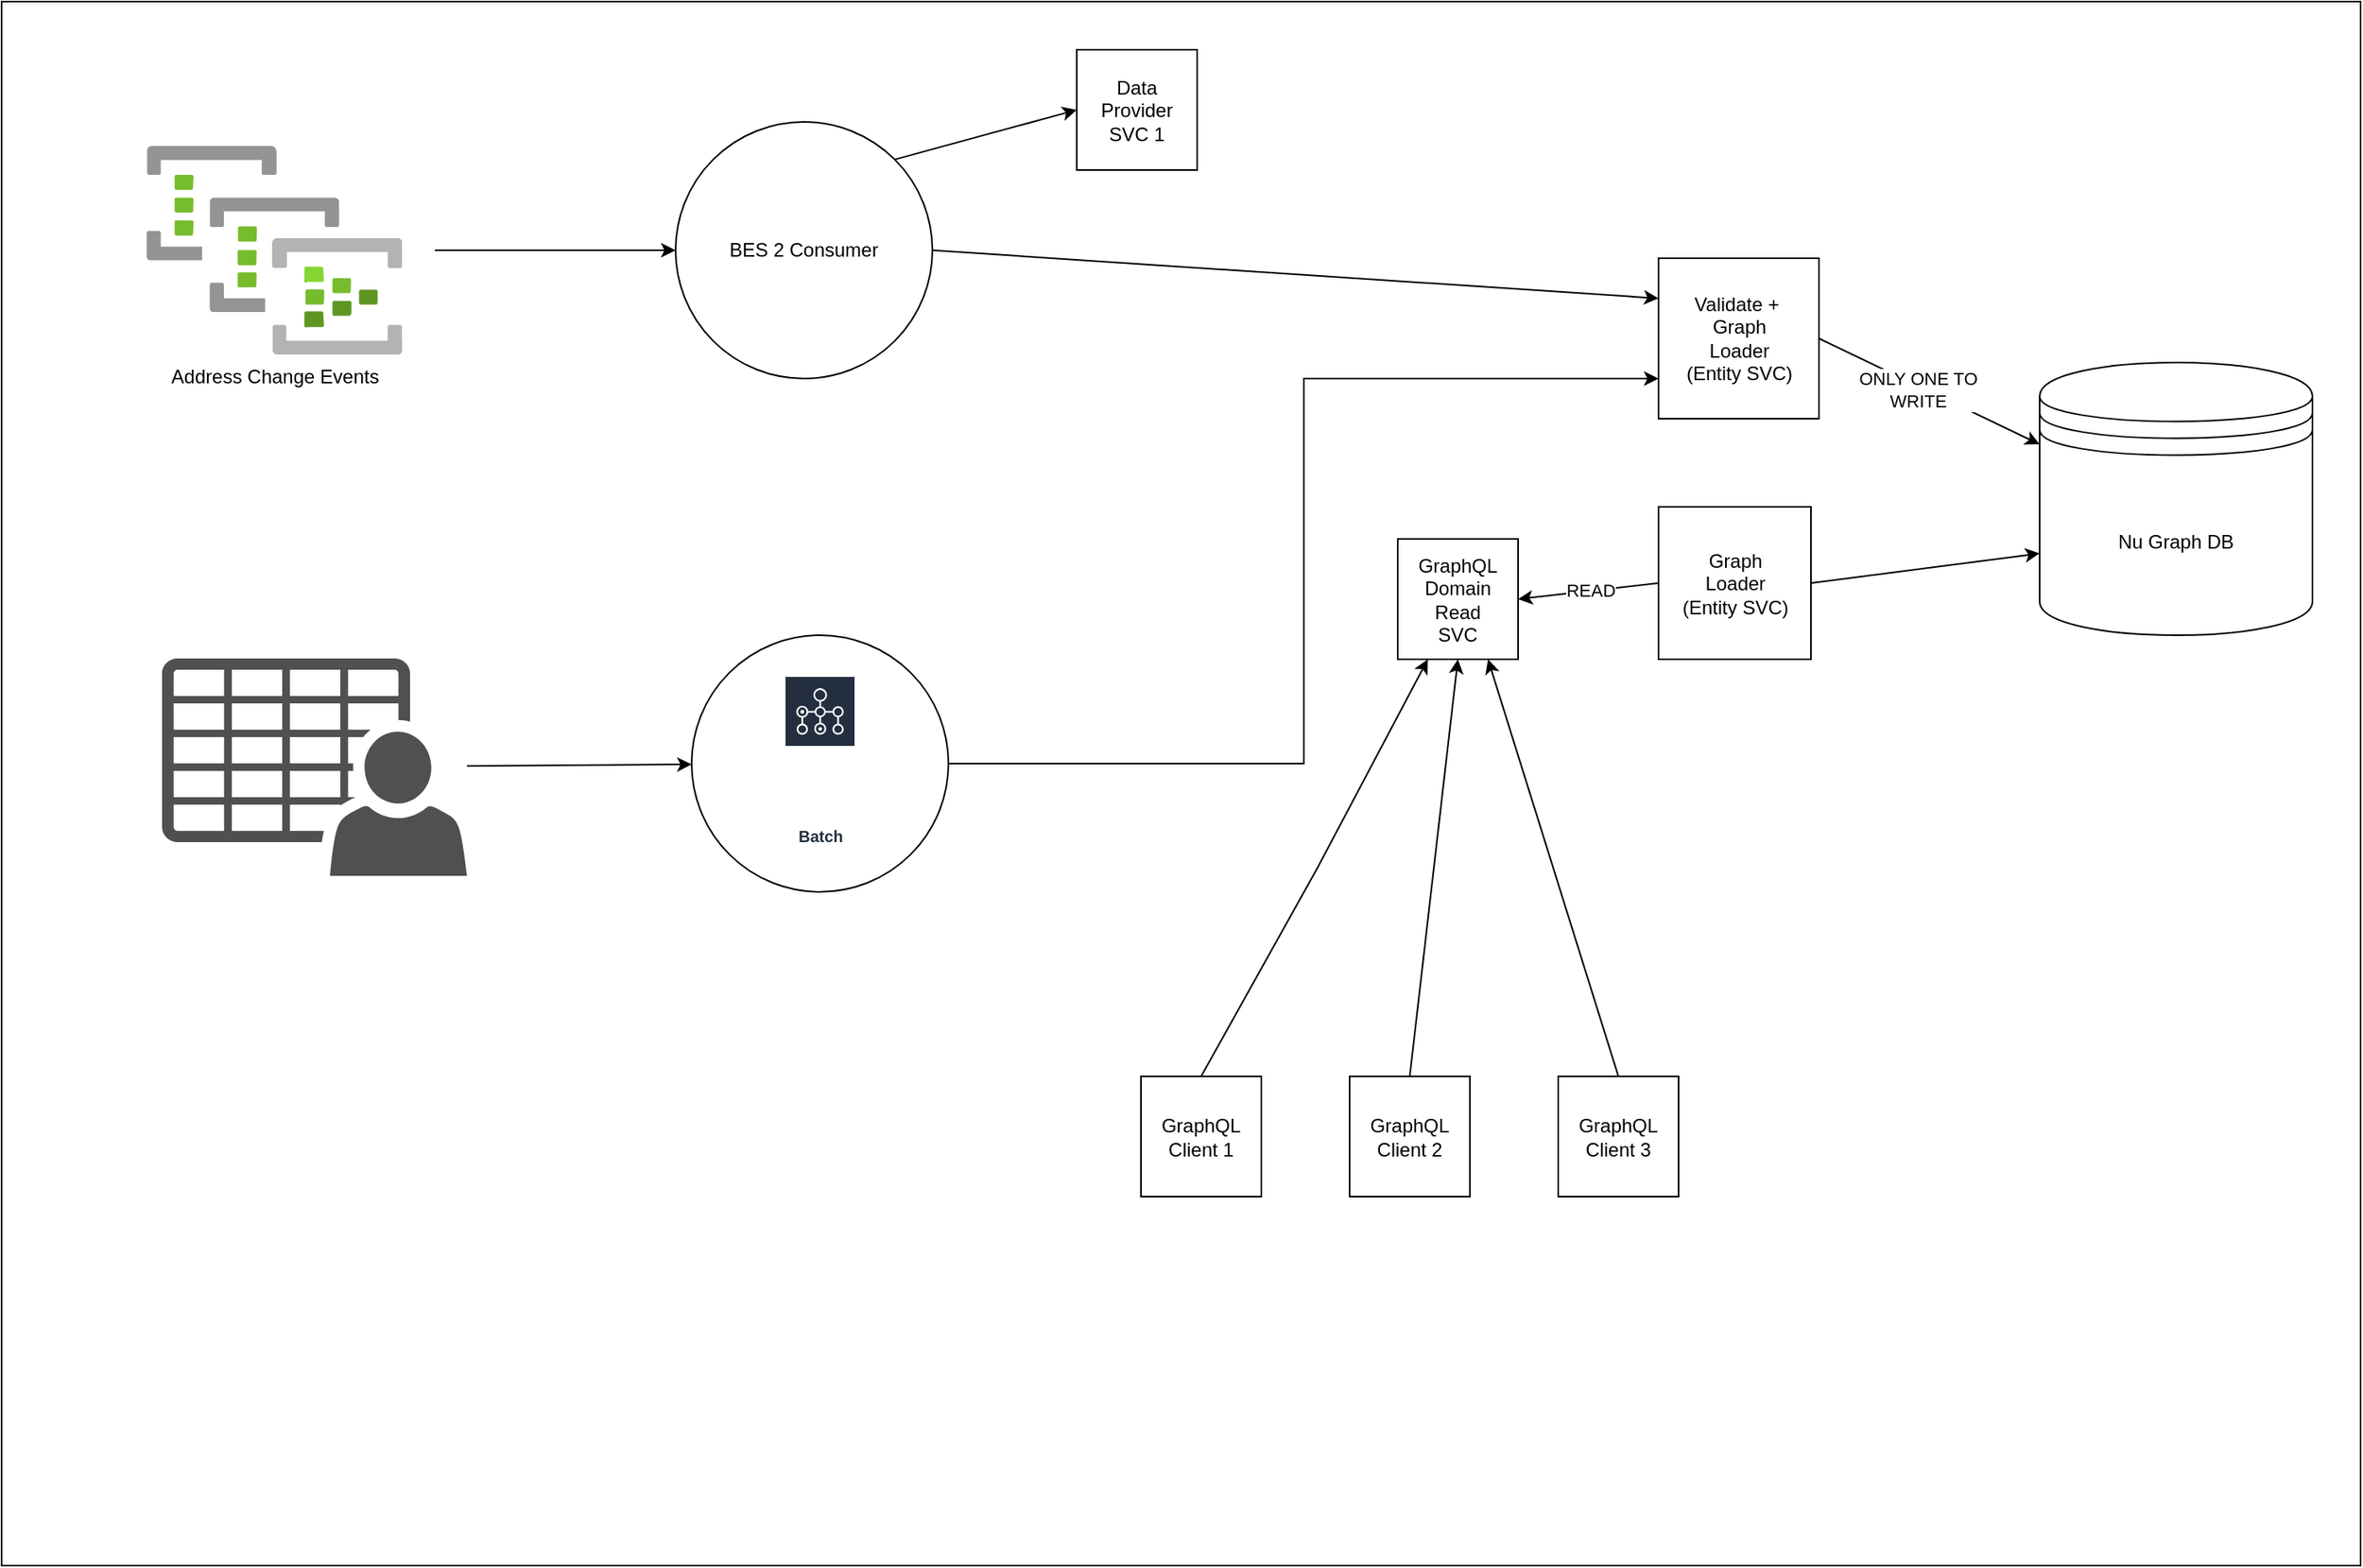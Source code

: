 <mxfile version="20.2.3" type="github">
  <diagram name="Page-1" id="3e8102d1-ef87-2e61-34e1-82d9a586fe2e">
    <mxGraphModel dx="2580" dy="1043" grid="1" gridSize="10" guides="1" tooltips="1" connect="1" arrows="1" fold="1" page="1" pageScale="1" pageWidth="1100" pageHeight="850" background="none" math="0" shadow="0">
      <root>
        <mxCell id="0" />
        <mxCell id="1" parent="0" />
        <mxCell id="BsLqfHVQ3I9S9sorvKdy-30" value="" style="rounded=0;whiteSpace=wrap;html=1;fillStyle=dots;fillColor=none;gradientColor=default;" vertex="1" parent="1">
          <mxGeometry x="-140" y="90" width="1470" height="975" as="geometry" />
        </mxCell>
        <mxCell id="BsLqfHVQ3I9S9sorvKdy-19" value="Graph &lt;br&gt;Loader&lt;br&gt;(Entity SVC)" style="whiteSpace=wrap;html=1;aspect=fixed;fillStyle=dots;fillColor=none;gradientColor=default;" vertex="1" parent="1">
          <mxGeometry x="892.5" y="405" width="95" height="95" as="geometry" />
        </mxCell>
        <mxCell id="BsLqfHVQ3I9S9sorvKdy-9" value="Nu Graph DB" style="shape=datastore;whiteSpace=wrap;html=1;fillStyle=solid;fillColor=#FFFFFF;" vertex="1" parent="1">
          <mxGeometry x="1130" y="315" width="170" height="170" as="geometry" />
        </mxCell>
        <mxCell id="BsLqfHVQ3I9S9sorvKdy-10" value="BES 2 Consumer&lt;br&gt;" style="ellipse;whiteSpace=wrap;html=1;aspect=fixed;fillStyle=solid;fillColor=#FFFFFF;" vertex="1" parent="1">
          <mxGeometry x="280" y="165" width="160" height="160" as="geometry" />
        </mxCell>
        <mxCell id="BsLqfHVQ3I9S9sorvKdy-11" value="" style="ellipse;whiteSpace=wrap;html=1;aspect=fixed;fillStyle=solid;fillColor=#FFFFFF;" vertex="1" parent="1">
          <mxGeometry x="290" y="485" width="160" height="160" as="geometry" />
        </mxCell>
        <mxCell id="BsLqfHVQ3I9S9sorvKdy-12" value="Address Change Events" style="aspect=fixed;html=1;points=[];align=center;image;fontSize=12;image=img/lib/azure2/analytics/Event_Hub_Clusters.svg;fillStyle=solid;fillColor=#FFFFFF;" vertex="1" parent="1">
          <mxGeometry x="-50" y="180" width="160" height="130" as="geometry" />
        </mxCell>
        <mxCell id="BsLqfHVQ3I9S9sorvKdy-13" value="Batch" style="sketch=0;outlineConnect=0;fontColor=#232F3E;gradientColor=none;strokeColor=#ffffff;fillColor=#232F3E;dashed=0;verticalLabelPosition=middle;verticalAlign=bottom;align=center;html=1;whiteSpace=wrap;fontSize=10;fontStyle=1;spacing=3;shape=mxgraph.aws4.productIcon;prIcon=mxgraph.aws4.batch;fillStyle=solid;" vertex="1" parent="1">
          <mxGeometry x="347.5" y="510" width="45" height="110" as="geometry" />
        </mxCell>
        <mxCell id="BsLqfHVQ3I9S9sorvKdy-14" value="" style="sketch=0;pointerEvents=1;shadow=0;dashed=0;html=1;strokeColor=none;fillColor=#505050;labelPosition=center;verticalLabelPosition=bottom;verticalAlign=top;outlineConnect=0;align=center;shape=mxgraph.office.users.csv_file;fillStyle=solid;" vertex="1" parent="1">
          <mxGeometry x="-40" y="499.5" width="190" height="135.5" as="geometry" />
        </mxCell>
        <mxCell id="BsLqfHVQ3I9S9sorvKdy-15" value="" style="endArrow=classic;html=1;rounded=0;entryX=0;entryY=0.5;entryDx=0;entryDy=0;" edge="1" parent="1" target="BsLqfHVQ3I9S9sorvKdy-10">
          <mxGeometry width="50" height="50" relative="1" as="geometry">
            <mxPoint x="130" y="245" as="sourcePoint" />
            <mxPoint x="210" y="185" as="targetPoint" />
          </mxGeometry>
        </mxCell>
        <mxCell id="BsLqfHVQ3I9S9sorvKdy-16" value="" style="endArrow=classic;html=1;rounded=0;" edge="1" parent="1" source="BsLqfHVQ3I9S9sorvKdy-14" target="BsLqfHVQ3I9S9sorvKdy-11">
          <mxGeometry width="50" height="50" relative="1" as="geometry">
            <mxPoint x="210" y="525" as="sourcePoint" />
            <mxPoint x="260" y="475" as="targetPoint" />
          </mxGeometry>
        </mxCell>
        <mxCell id="BsLqfHVQ3I9S9sorvKdy-31" value="" style="endArrow=classic;html=1;rounded=0;entryX=0;entryY=0.25;entryDx=0;entryDy=0;exitX=1;exitY=0.5;exitDx=0;exitDy=0;" edge="1" parent="1" source="BsLqfHVQ3I9S9sorvKdy-10" target="BsLqfHVQ3I9S9sorvKdy-54">
          <mxGeometry width="50" height="50" relative="1" as="geometry">
            <mxPoint x="140" y="255" as="sourcePoint" />
            <mxPoint x="730" y="362.5" as="targetPoint" />
          </mxGeometry>
        </mxCell>
        <mxCell id="BsLqfHVQ3I9S9sorvKdy-37" value="GraphQL Domain Read&lt;br&gt;SVC" style="whiteSpace=wrap;html=1;aspect=fixed;fillStyle=dots;fillColor=none;gradientColor=default;" vertex="1" parent="1">
          <mxGeometry x="730" y="425" width="75" height="75" as="geometry" />
        </mxCell>
        <mxCell id="BsLqfHVQ3I9S9sorvKdy-39" value="" style="endArrow=classic;html=1;rounded=0;exitX=0;exitY=0.5;exitDx=0;exitDy=0;entryX=1;entryY=0.5;entryDx=0;entryDy=0;" edge="1" parent="1" source="BsLqfHVQ3I9S9sorvKdy-19" target="BsLqfHVQ3I9S9sorvKdy-37">
          <mxGeometry width="50" height="50" relative="1" as="geometry">
            <mxPoint x="780" y="577.5" as="sourcePoint" />
            <mxPoint x="915" y="615" as="targetPoint" />
          </mxGeometry>
        </mxCell>
        <mxCell id="BsLqfHVQ3I9S9sorvKdy-49" value="READ" style="edgeLabel;html=1;align=center;verticalAlign=middle;resizable=0;points=[];" vertex="1" connectable="0" parent="BsLqfHVQ3I9S9sorvKdy-39">
          <mxGeometry x="-0.024" y="-1" relative="1" as="geometry">
            <mxPoint as="offset" />
          </mxGeometry>
        </mxCell>
        <mxCell id="BsLqfHVQ3I9S9sorvKdy-40" value="GraphQL Client 1" style="whiteSpace=wrap;html=1;aspect=fixed;fillStyle=dots;fillColor=none;gradientColor=default;" vertex="1" parent="1">
          <mxGeometry x="570" y="760" width="75" height="75" as="geometry" />
        </mxCell>
        <mxCell id="BsLqfHVQ3I9S9sorvKdy-41" value="GraphQL Client 2" style="whiteSpace=wrap;html=1;aspect=fixed;fillStyle=dots;fillColor=none;gradientColor=default;" vertex="1" parent="1">
          <mxGeometry x="700" y="760" width="75" height="75" as="geometry" />
        </mxCell>
        <mxCell id="BsLqfHVQ3I9S9sorvKdy-42" value="GraphQL Client 3" style="whiteSpace=wrap;html=1;aspect=fixed;fillStyle=dots;fillColor=none;gradientColor=default;" vertex="1" parent="1">
          <mxGeometry x="830" y="760" width="75" height="75" as="geometry" />
        </mxCell>
        <mxCell id="BsLqfHVQ3I9S9sorvKdy-43" value="" style="endArrow=classic;html=1;rounded=0;exitX=0.5;exitY=0;exitDx=0;exitDy=0;entryX=0.25;entryY=1;entryDx=0;entryDy=0;" edge="1" parent="1" source="BsLqfHVQ3I9S9sorvKdy-40" target="BsLqfHVQ3I9S9sorvKdy-37">
          <mxGeometry width="50" height="50" relative="1" as="geometry">
            <mxPoint x="610" y="670" as="sourcePoint" />
            <mxPoint x="660" y="620" as="targetPoint" />
            <Array as="points">
              <mxPoint x="680" y="630" />
            </Array>
          </mxGeometry>
        </mxCell>
        <mxCell id="BsLqfHVQ3I9S9sorvKdy-46" value="" style="endArrow=classic;html=1;rounded=0;exitX=0.5;exitY=0;exitDx=0;exitDy=0;entryX=0.5;entryY=1;entryDx=0;entryDy=0;" edge="1" parent="1">
          <mxGeometry width="50" height="50" relative="1" as="geometry">
            <mxPoint x="737.5" y="760" as="sourcePoint" />
            <mxPoint x="767.5" y="500" as="targetPoint" />
            <Array as="points" />
          </mxGeometry>
        </mxCell>
        <mxCell id="BsLqfHVQ3I9S9sorvKdy-47" value="" style="endArrow=classic;html=1;rounded=0;exitX=0.5;exitY=0;exitDx=0;exitDy=0;entryX=0.75;entryY=1;entryDx=0;entryDy=0;" edge="1" parent="1" source="BsLqfHVQ3I9S9sorvKdy-42" target="BsLqfHVQ3I9S9sorvKdy-37">
          <mxGeometry width="50" height="50" relative="1" as="geometry">
            <mxPoint x="747.5" y="770" as="sourcePoint" />
            <mxPoint x="777.5" y="510" as="targetPoint" />
            <Array as="points" />
          </mxGeometry>
        </mxCell>
        <mxCell id="BsLqfHVQ3I9S9sorvKdy-50" value="" style="endArrow=classic;html=1;rounded=0;exitX=1;exitY=0.5;exitDx=0;exitDy=0;entryX=0;entryY=0.7;entryDx=0;entryDy=0;" edge="1" parent="1" source="BsLqfHVQ3I9S9sorvKdy-19" target="BsLqfHVQ3I9S9sorvKdy-9">
          <mxGeometry width="50" height="50" relative="1" as="geometry">
            <mxPoint x="1080" y="240" as="sourcePoint" />
            <mxPoint x="1130" y="190" as="targetPoint" />
          </mxGeometry>
        </mxCell>
        <mxCell id="BsLqfHVQ3I9S9sorvKdy-51" value="Data Provider &lt;br&gt;SVC 1" style="whiteSpace=wrap;html=1;aspect=fixed;fillStyle=dots;fillColor=none;gradientColor=default;" vertex="1" parent="1">
          <mxGeometry x="530" y="120" width="75" height="75" as="geometry" />
        </mxCell>
        <mxCell id="BsLqfHVQ3I9S9sorvKdy-53" value="" style="endArrow=classic;html=1;rounded=0;entryX=0;entryY=0.5;entryDx=0;entryDy=0;exitX=1;exitY=0;exitDx=0;exitDy=0;" edge="1" parent="1" source="BsLqfHVQ3I9S9sorvKdy-10" target="BsLqfHVQ3I9S9sorvKdy-51">
          <mxGeometry width="50" height="50" relative="1" as="geometry">
            <mxPoint x="760" y="290" as="sourcePoint" />
            <mxPoint x="810" y="240" as="targetPoint" />
          </mxGeometry>
        </mxCell>
        <mxCell id="BsLqfHVQ3I9S9sorvKdy-54" value="Validate +&amp;nbsp;&lt;br&gt;Graph &lt;br&gt;Loader&lt;br&gt;(Entity SVC)" style="whiteSpace=wrap;html=1;aspect=fixed;fillStyle=dots;fillColor=none;gradientColor=default;" vertex="1" parent="1">
          <mxGeometry x="892.5" y="250" width="100" height="100" as="geometry" />
        </mxCell>
        <mxCell id="BsLqfHVQ3I9S9sorvKdy-55" value="" style="endArrow=classic;html=1;rounded=0;exitX=1;exitY=0.5;exitDx=0;exitDy=0;entryX=0;entryY=0.3;entryDx=0;entryDy=0;" edge="1" parent="1" source="BsLqfHVQ3I9S9sorvKdy-54" target="BsLqfHVQ3I9S9sorvKdy-9">
          <mxGeometry width="50" height="50" relative="1" as="geometry">
            <mxPoint x="1045" y="452.5" as="sourcePoint" />
            <mxPoint x="1140" y="410" as="targetPoint" />
          </mxGeometry>
        </mxCell>
        <mxCell id="BsLqfHVQ3I9S9sorvKdy-58" value="ONLY ONE TO&lt;br&gt;WRITE" style="edgeLabel;html=1;align=center;verticalAlign=middle;resizable=0;points=[];" vertex="1" connectable="0" parent="BsLqfHVQ3I9S9sorvKdy-55">
          <mxGeometry x="-0.098" y="-2" relative="1" as="geometry">
            <mxPoint as="offset" />
          </mxGeometry>
        </mxCell>
        <mxCell id="BsLqfHVQ3I9S9sorvKdy-62" value="" style="edgeStyle=elbowEdgeStyle;elbow=horizontal;endArrow=classic;html=1;rounded=0;exitX=1;exitY=0.5;exitDx=0;exitDy=0;entryX=0;entryY=0.75;entryDx=0;entryDy=0;" edge="1" parent="1" source="BsLqfHVQ3I9S9sorvKdy-11" target="BsLqfHVQ3I9S9sorvKdy-54">
          <mxGeometry width="50" height="50" relative="1" as="geometry">
            <mxPoint x="550" y="440" as="sourcePoint" />
            <mxPoint x="600" y="390" as="targetPoint" />
          </mxGeometry>
        </mxCell>
      </root>
    </mxGraphModel>
  </diagram>
</mxfile>
